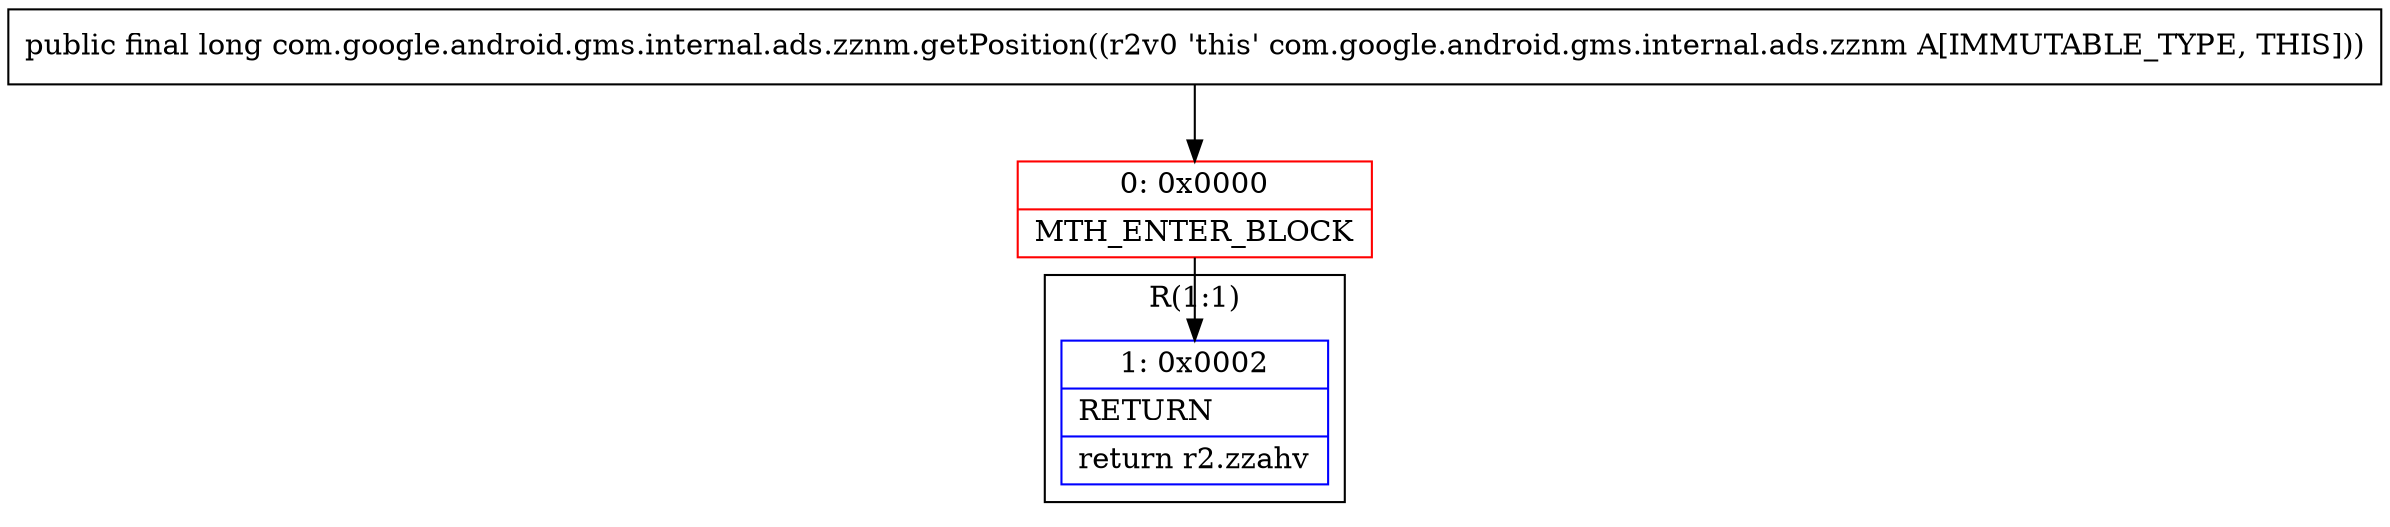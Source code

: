 digraph "CFG forcom.google.android.gms.internal.ads.zznm.getPosition()J" {
subgraph cluster_Region_210190967 {
label = "R(1:1)";
node [shape=record,color=blue];
Node_1 [shape=record,label="{1\:\ 0x0002|RETURN\l|return r2.zzahv\l}"];
}
Node_0 [shape=record,color=red,label="{0\:\ 0x0000|MTH_ENTER_BLOCK\l}"];
MethodNode[shape=record,label="{public final long com.google.android.gms.internal.ads.zznm.getPosition((r2v0 'this' com.google.android.gms.internal.ads.zznm A[IMMUTABLE_TYPE, THIS])) }"];
MethodNode -> Node_0;
Node_0 -> Node_1;
}

